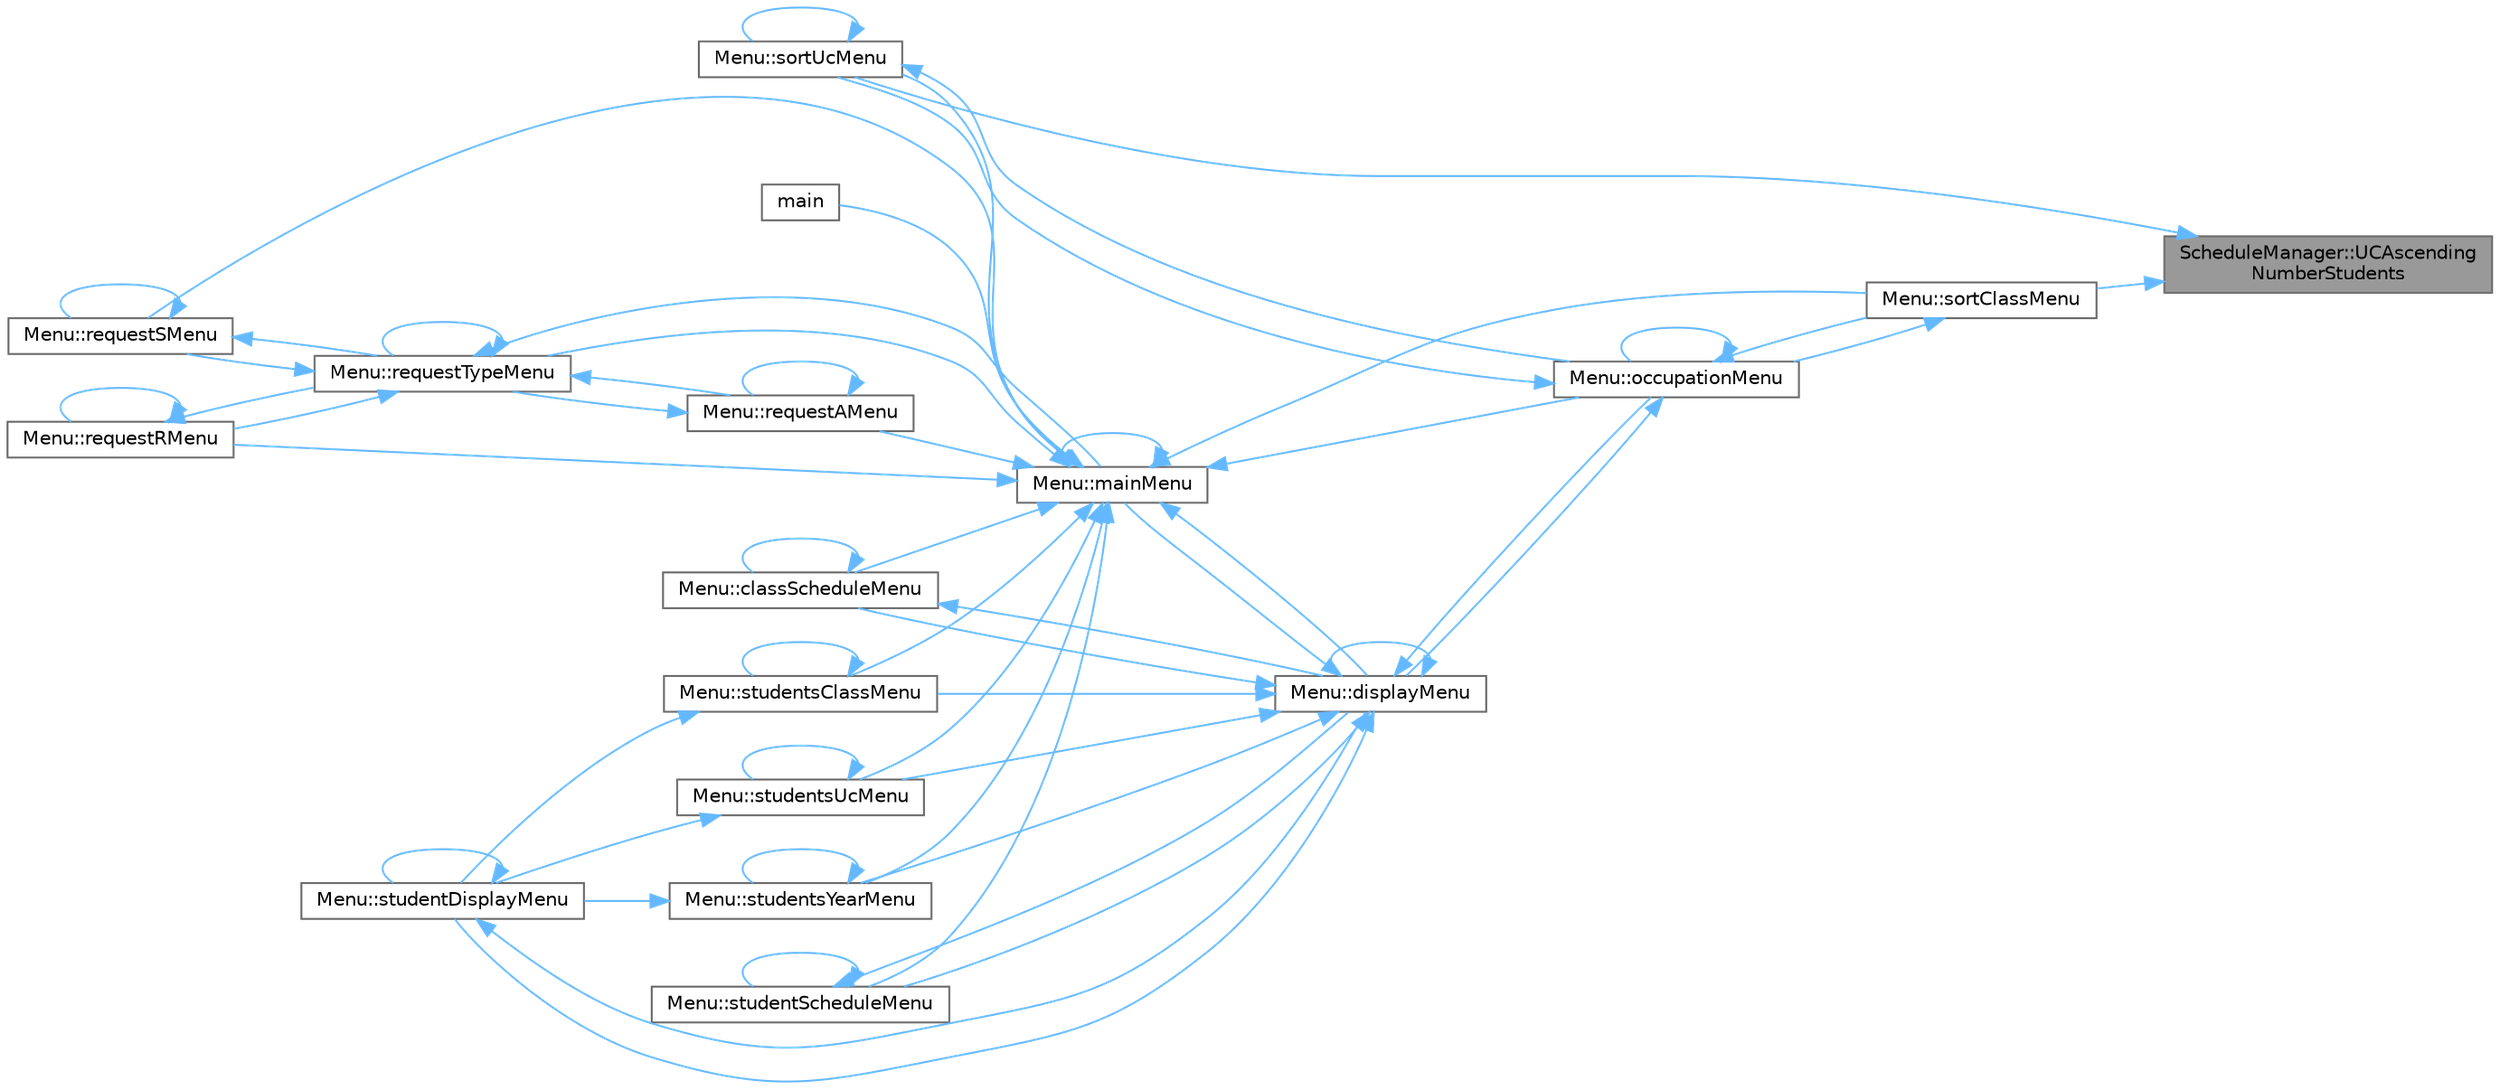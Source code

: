 digraph "ScheduleManager::UCAscendingNumberStudents"
{
 // LATEX_PDF_SIZE
  bgcolor="transparent";
  edge [fontname=Helvetica,fontsize=10,labelfontname=Helvetica,labelfontsize=10];
  node [fontname=Helvetica,fontsize=10,shape=box,height=0.2,width=0.4];
  rankdir="RL";
  Node1 [label="ScheduleManager::UCAscending\lNumberStudents",height=0.2,width=0.4,color="gray40", fillcolor="grey60", style="filled", fontcolor="black",tooltip="custom comparator function to sort a list of pairs<int, Classes_per_uc> from the uc with less student..."];
  Node1 -> Node2 [dir="back",color="steelblue1",style="solid"];
  Node2 [label="Menu::sortClassMenu",height=0.2,width=0.4,color="grey40", fillcolor="white", style="filled",URL="$class_menu.html#ae06786f133a6c224371613a12fc8c5c6",tooltip="displays the options to show the occupation of classes"];
  Node2 -> Node3 [dir="back",color="steelblue1",style="solid"];
  Node3 [label="Menu::occupationMenu",height=0.2,width=0.4,color="grey40", fillcolor="white", style="filled",URL="$class_menu.html#a73bdb45003cedb8515d112a986f95d2c",tooltip="displays the options to the occupation of classes, uc's or year"];
  Node3 -> Node4 [dir="back",color="steelblue1",style="solid"];
  Node4 [label="Menu::displayMenu",height=0.2,width=0.4,color="grey40", fillcolor="white", style="filled",URL="$class_menu.html#a7ceb2718cac4b01b62731e1bcf4283f1",tooltip="displays and manages the display menu of the application"];
  Node4 -> Node5 [dir="back",color="steelblue1",style="solid"];
  Node5 [label="Menu::classScheduleMenu",height=0.2,width=0.4,color="grey40", fillcolor="white", style="filled",URL="$class_menu.html#aa677a519e096f8d55025ed02c90bb16f",tooltip="displays the schedule of a class"];
  Node5 -> Node5 [dir="back",color="steelblue1",style="solid"];
  Node5 -> Node4 [dir="back",color="steelblue1",style="solid"];
  Node4 -> Node4 [dir="back",color="steelblue1",style="solid"];
  Node4 -> Node6 [dir="back",color="steelblue1",style="solid"];
  Node6 [label="Menu::mainMenu",height=0.2,width=0.4,color="grey40", fillcolor="white", style="filled",URL="$class_menu.html#aef9edee86d2ea460606361c92e061583",tooltip="displays and manages the main menu of the application"];
  Node6 -> Node5 [dir="back",color="steelblue1",style="solid"];
  Node6 -> Node4 [dir="back",color="steelblue1",style="solid"];
  Node6 -> Node7 [dir="back",color="steelblue1",style="solid"];
  Node7 [label="main",height=0.2,width=0.4,color="grey40", fillcolor="white", style="filled",URL="$main_8cpp.html#ae66f6b31b5ad750f1fe042a706a4e3d4",tooltip=" "];
  Node6 -> Node6 [dir="back",color="steelblue1",style="solid"];
  Node6 -> Node3 [dir="back",color="steelblue1",style="solid"];
  Node6 -> Node8 [dir="back",color="steelblue1",style="solid"];
  Node8 [label="Menu::requestAMenu",height=0.2,width=0.4,color="grey40", fillcolor="white", style="filled",URL="$class_menu.html#a98f6fc8ff0888c1141677e12061d05d9",tooltip="displays and manages the request menu to add a student to a new class"];
  Node8 -> Node8 [dir="back",color="steelblue1",style="solid"];
  Node8 -> Node9 [dir="back",color="steelblue1",style="solid"];
  Node9 [label="Menu::requestTypeMenu",height=0.2,width=0.4,color="grey40", fillcolor="white", style="filled",URL="$class_menu.html#a08f5fd797aed15499f55a271317f417e",tooltip="displays and manages the request menu of the application"];
  Node9 -> Node6 [dir="back",color="steelblue1",style="solid"];
  Node9 -> Node8 [dir="back",color="steelblue1",style="solid"];
  Node9 -> Node10 [dir="back",color="steelblue1",style="solid"];
  Node10 [label="Menu::requestRMenu",height=0.2,width=0.4,color="grey40", fillcolor="white", style="filled",URL="$class_menu.html#a80da583d6fbe2654f0e2de94c2df66af",tooltip="displays and manages the request menu to remove a student from a class"];
  Node10 -> Node10 [dir="back",color="steelblue1",style="solid"];
  Node10 -> Node9 [dir="back",color="steelblue1",style="solid"];
  Node9 -> Node11 [dir="back",color="steelblue1",style="solid"];
  Node11 [label="Menu::requestSMenu",height=0.2,width=0.4,color="grey40", fillcolor="white", style="filled",URL="$class_menu.html#acbc8696e3f90771a91f6ee1a4389d73b",tooltip="displays and manages the request menu to swap student class(es)"];
  Node11 -> Node11 [dir="back",color="steelblue1",style="solid"];
  Node11 -> Node9 [dir="back",color="steelblue1",style="solid"];
  Node9 -> Node9 [dir="back",color="steelblue1",style="solid"];
  Node6 -> Node10 [dir="back",color="steelblue1",style="solid"];
  Node6 -> Node11 [dir="back",color="steelblue1",style="solid"];
  Node6 -> Node9 [dir="back",color="steelblue1",style="solid"];
  Node6 -> Node2 [dir="back",color="steelblue1",style="solid"];
  Node6 -> Node12 [dir="back",color="steelblue1",style="solid"];
  Node12 [label="Menu::sortUcMenu",height=0.2,width=0.4,color="grey40", fillcolor="white", style="filled",URL="$class_menu.html#a35649eb24753cbbd8142ac52e6a98e01",tooltip="displays the options to show the occupation of uc's"];
  Node12 -> Node3 [dir="back",color="steelblue1",style="solid"];
  Node12 -> Node12 [dir="back",color="steelblue1",style="solid"];
  Node6 -> Node13 [dir="back",color="steelblue1",style="solid"];
  Node13 [label="Menu::studentScheduleMenu",height=0.2,width=0.4,color="grey40", fillcolor="white", style="filled",URL="$class_menu.html#aa39a8a67e77b690cda3cb9a6a360404f",tooltip="displays and manages to show a student information"];
  Node13 -> Node4 [dir="back",color="steelblue1",style="solid"];
  Node13 -> Node13 [dir="back",color="steelblue1",style="solid"];
  Node6 -> Node14 [dir="back",color="steelblue1",style="solid"];
  Node14 [label="Menu::studentsClassMenu",height=0.2,width=0.4,color="grey40", fillcolor="white", style="filled",URL="$class_menu.html#aa06a36f0195d4f18ee727ee191c8fee1",tooltip="displays input options for classCode and UCCode to choose a Class's list of students to display"];
  Node14 -> Node15 [dir="back",color="steelblue1",style="solid"];
  Node15 [label="Menu::studentDisplayMenu",height=0.2,width=0.4,color="grey40", fillcolor="white", style="filled",URL="$class_menu.html#afc61de2cbeb06654497344254c5b9050",tooltip="displays the options to show the students on UC/Class/Year"];
  Node15 -> Node4 [dir="back",color="steelblue1",style="solid"];
  Node15 -> Node15 [dir="back",color="steelblue1",style="solid"];
  Node14 -> Node14 [dir="back",color="steelblue1",style="solid"];
  Node6 -> Node16 [dir="back",color="steelblue1",style="solid"];
  Node16 [label="Menu::studentsUcMenu",height=0.2,width=0.4,color="grey40", fillcolor="white", style="filled",URL="$class_menu.html#a150abfa0868035c73753da75984969d5",tooltip="displays input options for classCode and UCCode to choose a Classes_per_uc list of students to displa..."];
  Node16 -> Node15 [dir="back",color="steelblue1",style="solid"];
  Node16 -> Node16 [dir="back",color="steelblue1",style="solid"];
  Node6 -> Node17 [dir="back",color="steelblue1",style="solid"];
  Node17 [label="Menu::studentsYearMenu",height=0.2,width=0.4,color="grey40", fillcolor="white", style="filled",URL="$class_menu.html#ab2ee6d3173360458a0ab9f1ce413ef33",tooltip="displays input options for year to choose a year's list of students to display"];
  Node17 -> Node15 [dir="back",color="steelblue1",style="solid"];
  Node17 -> Node17 [dir="back",color="steelblue1",style="solid"];
  Node4 -> Node3 [dir="back",color="steelblue1",style="solid"];
  Node4 -> Node15 [dir="back",color="steelblue1",style="solid"];
  Node4 -> Node13 [dir="back",color="steelblue1",style="solid"];
  Node4 -> Node14 [dir="back",color="steelblue1",style="solid"];
  Node4 -> Node16 [dir="back",color="steelblue1",style="solid"];
  Node4 -> Node17 [dir="back",color="steelblue1",style="solid"];
  Node3 -> Node3 [dir="back",color="steelblue1",style="solid"];
  Node3 -> Node2 [dir="back",color="steelblue1",style="solid"];
  Node3 -> Node12 [dir="back",color="steelblue1",style="solid"];
  Node1 -> Node12 [dir="back",color="steelblue1",style="solid"];
}
